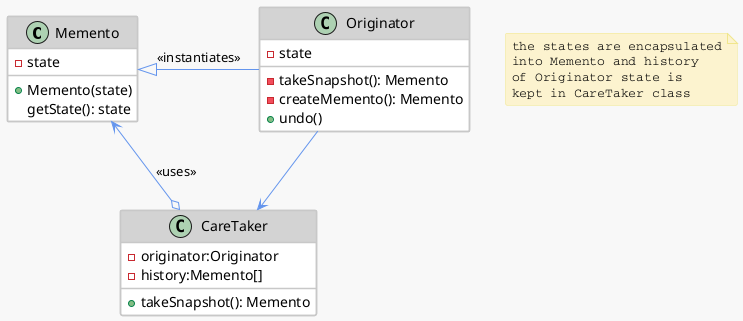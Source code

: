 @startuml
skinparam BackgroundColor #F8F8F8
skinparam  Shadowing false
skinparam RoundCorner 3
skinparam noteBorderColor Khaki
skinparam noteBackgroundColor #FCF3CF
skinparam noteFontName Courier
skinparam noteFontSite 4

skinparam class {
BackgroundColor white
ArrowColor CornFlowerBlue
BorderColor #C8C8C8
BorderThickness 1.5
HeaderBackgroundColor LightGrey
}

class Memento{
  - state
  + Memento(state)
    getState(): state
}

class Originator {
  - state
  - takeSnapshot(): Memento
  - createMemento(): Memento
  + undo()
}

class CareTaker {
 - originator:Originator
 - history:Memento[]
 + takeSnapshot(): Memento
}

note as N1
  the states are encapsulated
  into Memento and history
  of Originator state is
  kept in CareTaker class
end note

Memento <|-r- Originator  :<<instantiates>>
CareTaker o--> Memento :<<uses>>
Originator --> CareTaker

@enduml